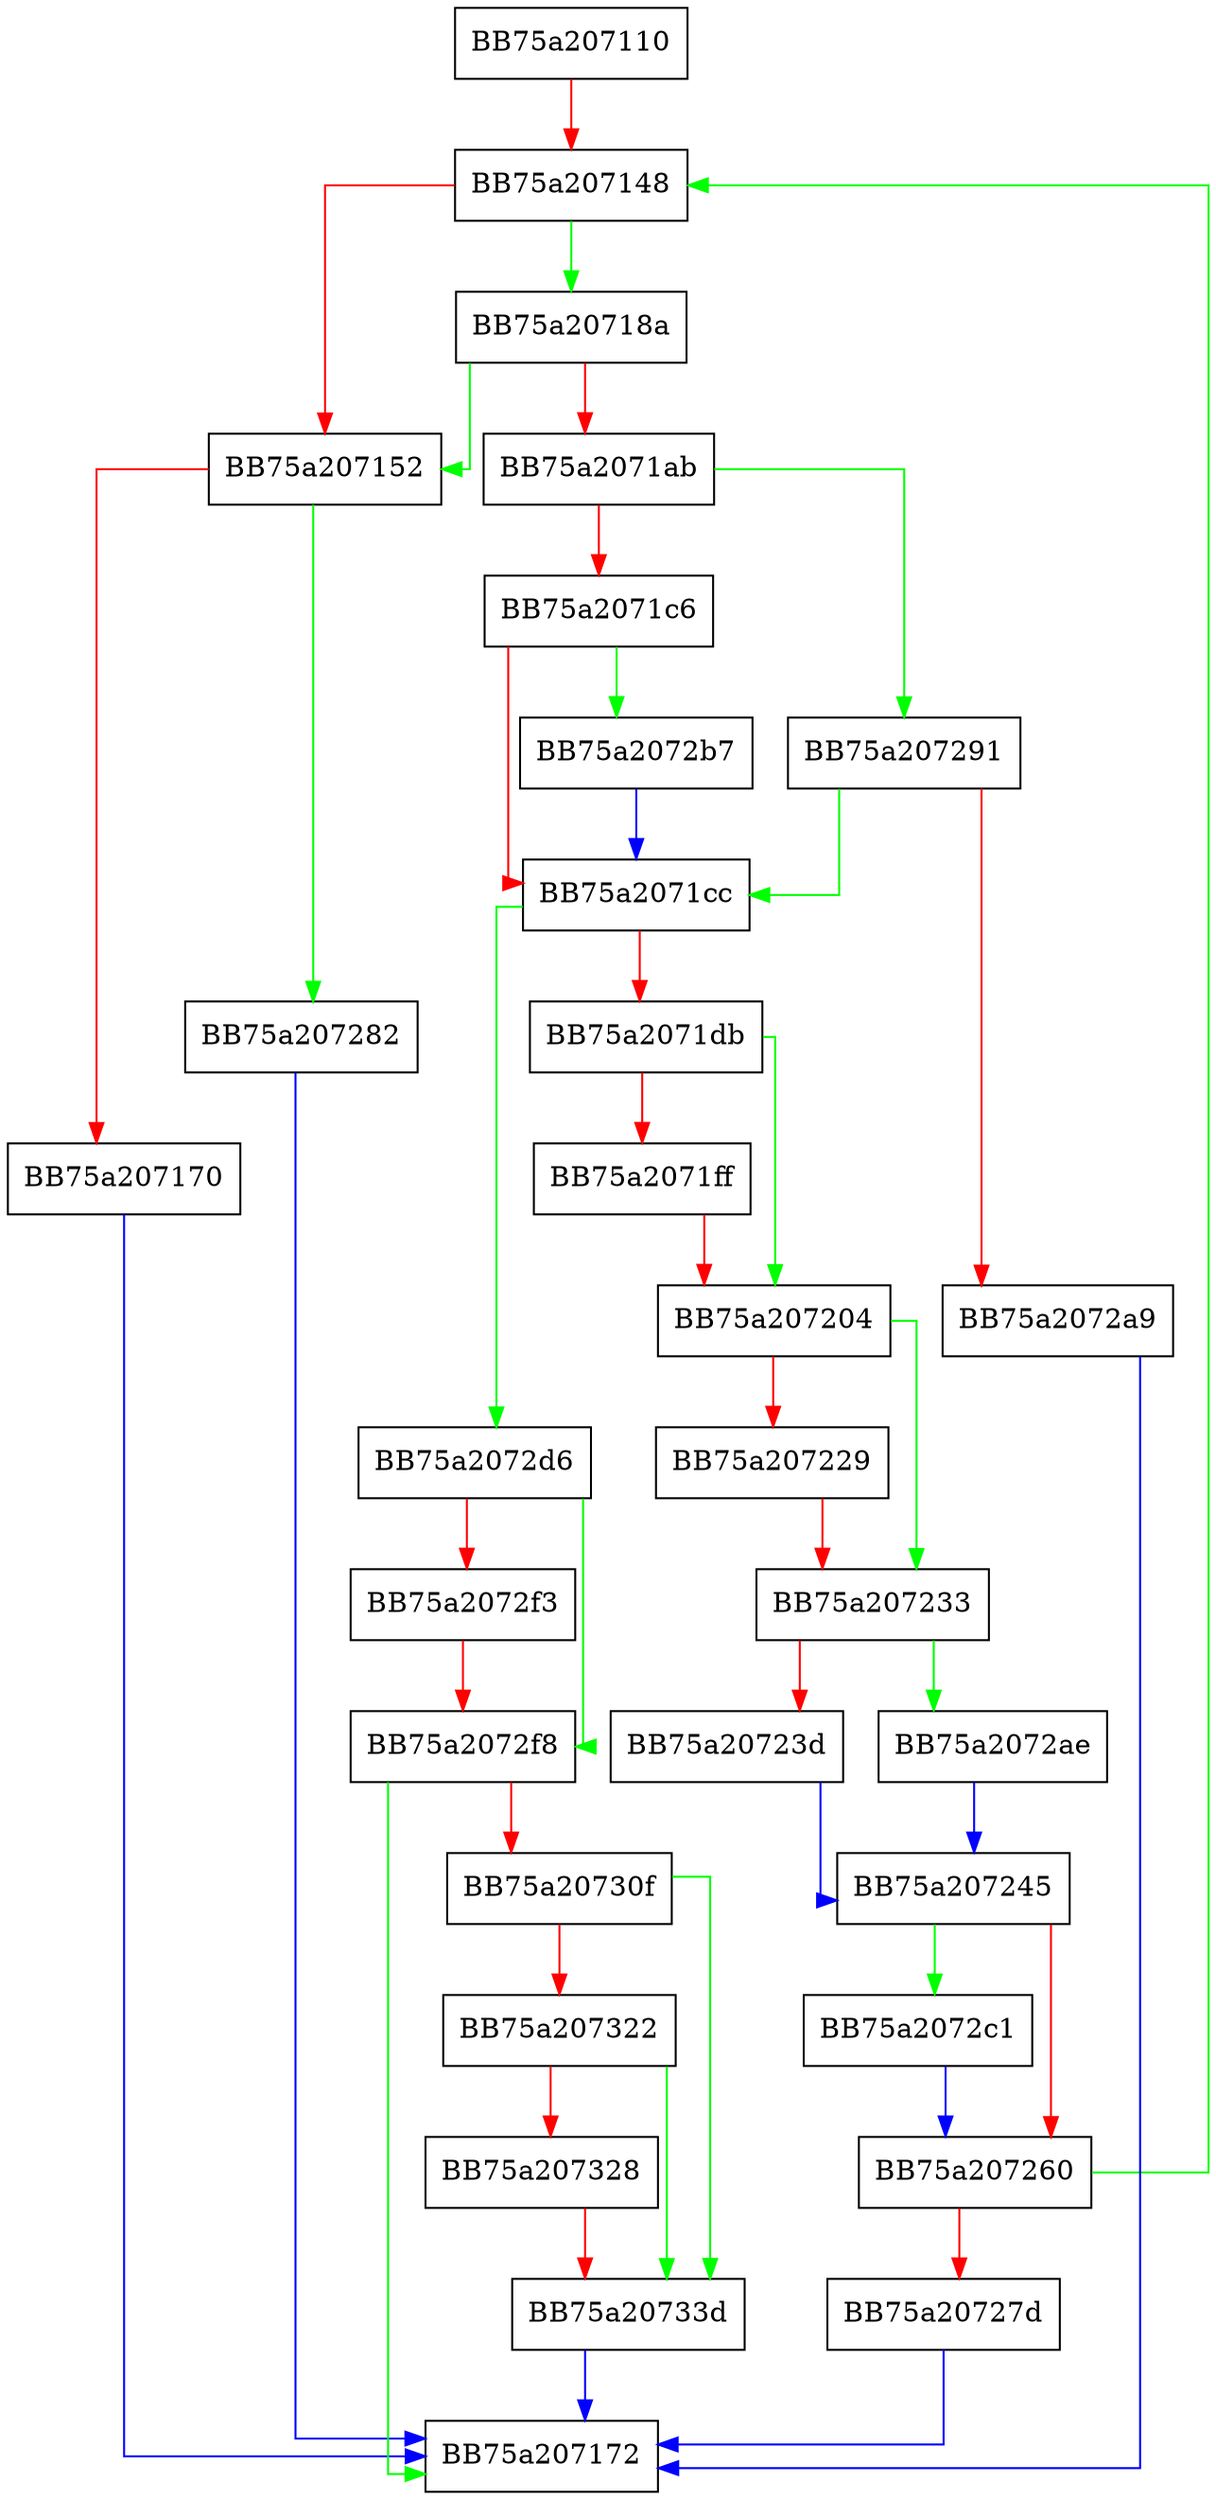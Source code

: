 digraph flush {
  node [shape="box"];
  graph [splines=ortho];
  BB75a207110 -> BB75a207148 [color="red"];
  BB75a207148 -> BB75a20718a [color="green"];
  BB75a207148 -> BB75a207152 [color="red"];
  BB75a207152 -> BB75a207282 [color="green"];
  BB75a207152 -> BB75a207170 [color="red"];
  BB75a207170 -> BB75a207172 [color="blue"];
  BB75a20718a -> BB75a207152 [color="green"];
  BB75a20718a -> BB75a2071ab [color="red"];
  BB75a2071ab -> BB75a207291 [color="green"];
  BB75a2071ab -> BB75a2071c6 [color="red"];
  BB75a2071c6 -> BB75a2072b7 [color="green"];
  BB75a2071c6 -> BB75a2071cc [color="red"];
  BB75a2071cc -> BB75a2072d6 [color="green"];
  BB75a2071cc -> BB75a2071db [color="red"];
  BB75a2071db -> BB75a207204 [color="green"];
  BB75a2071db -> BB75a2071ff [color="red"];
  BB75a2071ff -> BB75a207204 [color="red"];
  BB75a207204 -> BB75a207233 [color="green"];
  BB75a207204 -> BB75a207229 [color="red"];
  BB75a207229 -> BB75a207233 [color="red"];
  BB75a207233 -> BB75a2072ae [color="green"];
  BB75a207233 -> BB75a20723d [color="red"];
  BB75a20723d -> BB75a207245 [color="blue"];
  BB75a207245 -> BB75a2072c1 [color="green"];
  BB75a207245 -> BB75a207260 [color="red"];
  BB75a207260 -> BB75a207148 [color="green"];
  BB75a207260 -> BB75a20727d [color="red"];
  BB75a20727d -> BB75a207172 [color="blue"];
  BB75a207282 -> BB75a207172 [color="blue"];
  BB75a207291 -> BB75a2071cc [color="green"];
  BB75a207291 -> BB75a2072a9 [color="red"];
  BB75a2072a9 -> BB75a207172 [color="blue"];
  BB75a2072ae -> BB75a207245 [color="blue"];
  BB75a2072b7 -> BB75a2071cc [color="blue"];
  BB75a2072c1 -> BB75a207260 [color="blue"];
  BB75a2072d6 -> BB75a2072f8 [color="green"];
  BB75a2072d6 -> BB75a2072f3 [color="red"];
  BB75a2072f3 -> BB75a2072f8 [color="red"];
  BB75a2072f8 -> BB75a207172 [color="green"];
  BB75a2072f8 -> BB75a20730f [color="red"];
  BB75a20730f -> BB75a20733d [color="green"];
  BB75a20730f -> BB75a207322 [color="red"];
  BB75a207322 -> BB75a20733d [color="green"];
  BB75a207322 -> BB75a207328 [color="red"];
  BB75a207328 -> BB75a20733d [color="red"];
  BB75a20733d -> BB75a207172 [color="blue"];
}
